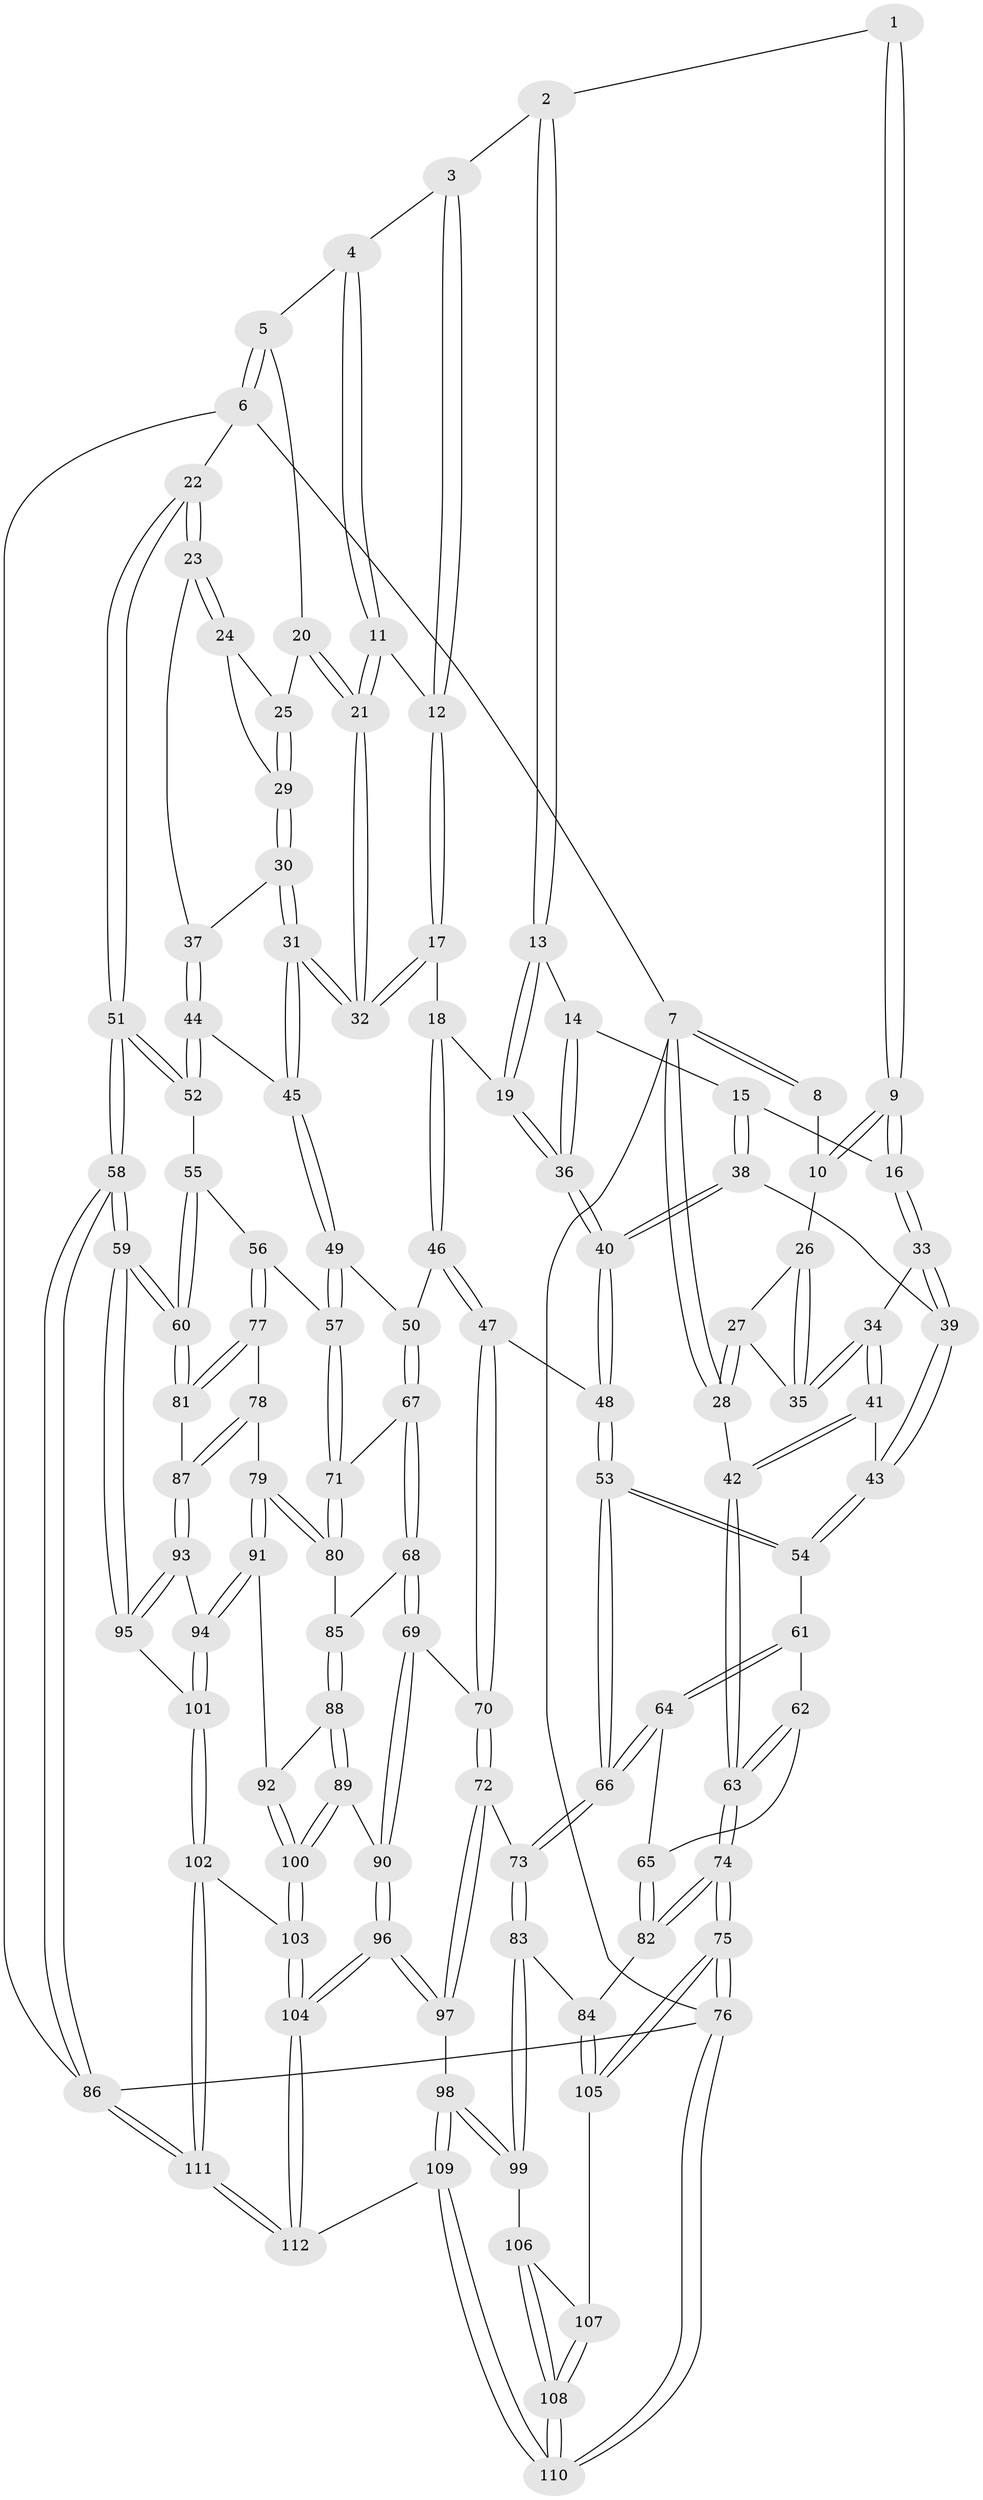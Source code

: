 // Generated by graph-tools (version 1.1) at 2025/27/03/15/25 16:27:57]
// undirected, 112 vertices, 277 edges
graph export_dot {
graph [start="1"]
  node [color=gray90,style=filled];
  1 [pos="+0.17117840400306006+0"];
  2 [pos="+0.3400656501691184+0"];
  3 [pos="+0.5201417655340278+0"];
  4 [pos="+0.6925076111181491+0"];
  5 [pos="+1+0"];
  6 [pos="+1+0"];
  7 [pos="+0+0"];
  8 [pos="+0+0"];
  9 [pos="+0.11908449548994965+0.06974337828522613"];
  10 [pos="+0.06048698396930376+0.06302891506442045"];
  11 [pos="+0.7001017917611854+0.08126006629401358"];
  12 [pos="+0.5396393553913652+0.07103894842375025"];
  13 [pos="+0.31474568392231+0"];
  14 [pos="+0.28472920968390614+0.03936982634497803"];
  15 [pos="+0.22433598187561016+0.10863889831123072"];
  16 [pos="+0.15278114218116903+0.10277574555491532"];
  17 [pos="+0.4996815127449027+0.16481181284264668"];
  18 [pos="+0.49885535727243974+0.1655784058081544"];
  19 [pos="+0.4763329023108214+0.16790895889792926"];
  20 [pos="+0.8822502928576087+0.004752834696890726"];
  21 [pos="+0.7373364258431206+0.13963848589195763"];
  22 [pos="+1+0.09646423427391272"];
  23 [pos="+1+0.13062771612466995"];
  24 [pos="+0.9732183273616652+0.1237740567556541"];
  25 [pos="+0.8921976513472774+0.05465290553174934"];
  26 [pos="+0.037801048020776905+0.07295969695789131"];
  27 [pos="+0+0.08783635691827978"];
  28 [pos="+0+0.06793943015701016"];
  29 [pos="+0.8982462263593438+0.14340536687322725"];
  30 [pos="+0.8892098642170587+0.17131432786548836"];
  31 [pos="+0.7531237399460983+0.21577133133896756"];
  32 [pos="+0.7381685054666576+0.18434012087909796"];
  33 [pos="+0.10961147381904571+0.16509176975558545"];
  34 [pos="+0.06118487265593524+0.18528840096347496"];
  35 [pos="+0.057455552840746306+0.18006277935956516"];
  36 [pos="+0.39320936309511756+0.2240374316042809"];
  37 [pos="+0.9382250727198491+0.2066479414787653"];
  38 [pos="+0.24645521519813354+0.18067190546868767"];
  39 [pos="+0.16027532183077867+0.2619020207227921"];
  40 [pos="+0.35122878250436873+0.2646083836462516"];
  41 [pos="+0.028653683166470715+0.24434379168939144"];
  42 [pos="+0+0.27729350165967137"];
  43 [pos="+0.13636981063083212+0.33299558419088227"];
  44 [pos="+0.9360547294523204+0.3111451898214817"];
  45 [pos="+0.751028276743706+0.27130496291268164"];
  46 [pos="+0.5807150558768428+0.3429908860354348"];
  47 [pos="+0.40531475069015194+0.3933765166367926"];
  48 [pos="+0.34171430458535956+0.3426923269411361"];
  49 [pos="+0.7085018641423365+0.35268547828982194"];
  50 [pos="+0.631404915428155+0.36724803874974327"];
  51 [pos="+1+0.3810328494605522"];
  52 [pos="+0.9581826221517329+0.33409338098470337"];
  53 [pos="+0.214379473837905+0.39998401408148826"];
  54 [pos="+0.14410744293340655+0.3606089458875831"];
  55 [pos="+0.9187661367321499+0.3801925887215726"];
  56 [pos="+0.7859973773005723+0.4552082645230245"];
  57 [pos="+0.7821379785219306+0.45293317628114366"];
  58 [pos="+1+0.6868739460003798"];
  59 [pos="+1+0.6839380269254427"];
  60 [pos="+0.9575472036801205+0.5825673862136728"];
  61 [pos="+0.10967158367812278+0.3786624608580449"];
  62 [pos="+0.016187021635727654+0.4046889635135855"];
  63 [pos="+0+0.40488991163213983"];
  64 [pos="+0.0754778505483239+0.5171788950211845"];
  65 [pos="+0.06159526056762547+0.5264959494368219"];
  66 [pos="+0.2154912106013543+0.501065703919066"];
  67 [pos="+0.592997410734076+0.4650467024877459"];
  68 [pos="+0.5426228516761489+0.526039990569568"];
  69 [pos="+0.45584166302924856+0.5776314107899765"];
  70 [pos="+0.44097813477656594+0.5740761644724756"];
  71 [pos="+0.684336721075853+0.555983184591486"];
  72 [pos="+0.4070817644258516+0.5908759426299044"];
  73 [pos="+0.2410730976837166+0.5833242304459191"];
  74 [pos="+0+0.567945106654431"];
  75 [pos="+0+0.9515411862157362"];
  76 [pos="+0+1"];
  77 [pos="+0.7976671079231598+0.47034291710897697"];
  78 [pos="+0.7494945693655607+0.6091804969924982"];
  79 [pos="+0.6806654444733625+0.6011182508442433"];
  80 [pos="+0.6729694524510963+0.5952905606781376"];
  81 [pos="+0.9120201435141957+0.5695812144334963"];
  82 [pos="+0.035721685401674155+0.5668774709076051"];
  83 [pos="+0.1867733021789939+0.6560108420408411"];
  84 [pos="+0.14185637549790664+0.660010732636301"];
  85 [pos="+0.6724149772380436+0.5954486220362597"];
  86 [pos="+1+1"];
  87 [pos="+0.7905587712738625+0.6453411343691828"];
  88 [pos="+0.6174237417795512+0.6437570461439475"];
  89 [pos="+0.5518236608002498+0.6675594548304732"];
  90 [pos="+0.5195991410707882+0.6531221545120413"];
  91 [pos="+0.7122692043772453+0.6972231733938871"];
  92 [pos="+0.6822363669720533+0.7084986778827527"];
  93 [pos="+0.7851233887144493+0.6626154404001151"];
  94 [pos="+0.7635215813313936+0.7121118298992236"];
  95 [pos="+0.9665928509863345+0.7391468054196216"];
  96 [pos="+0.45256771009626945+0.8339030961345758"];
  97 [pos="+0.36026856243984257+0.7951744444107824"];
  98 [pos="+0.3110597838933663+0.8080894731935688"];
  99 [pos="+0.2334756354907023+0.7558561300241105"];
  100 [pos="+0.6147047648244054+0.7780797993590705"];
  101 [pos="+0.7975166537537641+0.7890580550143467"];
  102 [pos="+0.7865397915054733+0.8093631718014351"];
  103 [pos="+0.6182770143465958+0.9184673433768661"];
  104 [pos="+0.5856206456101747+0.9754367699223069"];
  105 [pos="+0.00627444242977179+0.7743000713834104"];
  106 [pos="+0.2022839339349092+0.7858398763528406"];
  107 [pos="+0.10521305741281113+0.8088100613301209"];
  108 [pos="+0.15745803113513215+0.8752927154457187"];
  109 [pos="+0.19291870220435156+1"];
  110 [pos="+0.14745596134802158+1"];
  111 [pos="+1+1"];
  112 [pos="+0.5838205493829519+1"];
  1 -- 2;
  1 -- 9;
  1 -- 9;
  2 -- 3;
  2 -- 13;
  2 -- 13;
  3 -- 4;
  3 -- 12;
  3 -- 12;
  4 -- 5;
  4 -- 11;
  4 -- 11;
  5 -- 6;
  5 -- 6;
  5 -- 20;
  6 -- 7;
  6 -- 22;
  6 -- 86;
  7 -- 8;
  7 -- 8;
  7 -- 28;
  7 -- 28;
  7 -- 76;
  8 -- 10;
  9 -- 10;
  9 -- 10;
  9 -- 16;
  9 -- 16;
  10 -- 26;
  11 -- 12;
  11 -- 21;
  11 -- 21;
  12 -- 17;
  12 -- 17;
  13 -- 14;
  13 -- 19;
  13 -- 19;
  14 -- 15;
  14 -- 36;
  14 -- 36;
  15 -- 16;
  15 -- 38;
  15 -- 38;
  16 -- 33;
  16 -- 33;
  17 -- 18;
  17 -- 32;
  17 -- 32;
  18 -- 19;
  18 -- 46;
  18 -- 46;
  19 -- 36;
  19 -- 36;
  20 -- 21;
  20 -- 21;
  20 -- 25;
  21 -- 32;
  21 -- 32;
  22 -- 23;
  22 -- 23;
  22 -- 51;
  22 -- 51;
  23 -- 24;
  23 -- 24;
  23 -- 37;
  24 -- 25;
  24 -- 29;
  25 -- 29;
  25 -- 29;
  26 -- 27;
  26 -- 35;
  26 -- 35;
  27 -- 28;
  27 -- 28;
  27 -- 35;
  28 -- 42;
  29 -- 30;
  29 -- 30;
  30 -- 31;
  30 -- 31;
  30 -- 37;
  31 -- 32;
  31 -- 32;
  31 -- 45;
  31 -- 45;
  33 -- 34;
  33 -- 39;
  33 -- 39;
  34 -- 35;
  34 -- 35;
  34 -- 41;
  34 -- 41;
  36 -- 40;
  36 -- 40;
  37 -- 44;
  37 -- 44;
  38 -- 39;
  38 -- 40;
  38 -- 40;
  39 -- 43;
  39 -- 43;
  40 -- 48;
  40 -- 48;
  41 -- 42;
  41 -- 42;
  41 -- 43;
  42 -- 63;
  42 -- 63;
  43 -- 54;
  43 -- 54;
  44 -- 45;
  44 -- 52;
  44 -- 52;
  45 -- 49;
  45 -- 49;
  46 -- 47;
  46 -- 47;
  46 -- 50;
  47 -- 48;
  47 -- 70;
  47 -- 70;
  48 -- 53;
  48 -- 53;
  49 -- 50;
  49 -- 57;
  49 -- 57;
  50 -- 67;
  50 -- 67;
  51 -- 52;
  51 -- 52;
  51 -- 58;
  51 -- 58;
  52 -- 55;
  53 -- 54;
  53 -- 54;
  53 -- 66;
  53 -- 66;
  54 -- 61;
  55 -- 56;
  55 -- 60;
  55 -- 60;
  56 -- 57;
  56 -- 77;
  56 -- 77;
  57 -- 71;
  57 -- 71;
  58 -- 59;
  58 -- 59;
  58 -- 86;
  58 -- 86;
  59 -- 60;
  59 -- 60;
  59 -- 95;
  59 -- 95;
  60 -- 81;
  60 -- 81;
  61 -- 62;
  61 -- 64;
  61 -- 64;
  62 -- 63;
  62 -- 63;
  62 -- 65;
  63 -- 74;
  63 -- 74;
  64 -- 65;
  64 -- 66;
  64 -- 66;
  65 -- 82;
  65 -- 82;
  66 -- 73;
  66 -- 73;
  67 -- 68;
  67 -- 68;
  67 -- 71;
  68 -- 69;
  68 -- 69;
  68 -- 85;
  69 -- 70;
  69 -- 90;
  69 -- 90;
  70 -- 72;
  70 -- 72;
  71 -- 80;
  71 -- 80;
  72 -- 73;
  72 -- 97;
  72 -- 97;
  73 -- 83;
  73 -- 83;
  74 -- 75;
  74 -- 75;
  74 -- 82;
  74 -- 82;
  75 -- 76;
  75 -- 76;
  75 -- 105;
  75 -- 105;
  76 -- 110;
  76 -- 110;
  76 -- 86;
  77 -- 78;
  77 -- 81;
  77 -- 81;
  78 -- 79;
  78 -- 87;
  78 -- 87;
  79 -- 80;
  79 -- 80;
  79 -- 91;
  79 -- 91;
  80 -- 85;
  81 -- 87;
  82 -- 84;
  83 -- 84;
  83 -- 99;
  83 -- 99;
  84 -- 105;
  84 -- 105;
  85 -- 88;
  85 -- 88;
  86 -- 111;
  86 -- 111;
  87 -- 93;
  87 -- 93;
  88 -- 89;
  88 -- 89;
  88 -- 92;
  89 -- 90;
  89 -- 100;
  89 -- 100;
  90 -- 96;
  90 -- 96;
  91 -- 92;
  91 -- 94;
  91 -- 94;
  92 -- 100;
  92 -- 100;
  93 -- 94;
  93 -- 95;
  93 -- 95;
  94 -- 101;
  94 -- 101;
  95 -- 101;
  96 -- 97;
  96 -- 97;
  96 -- 104;
  96 -- 104;
  97 -- 98;
  98 -- 99;
  98 -- 99;
  98 -- 109;
  98 -- 109;
  99 -- 106;
  100 -- 103;
  100 -- 103;
  101 -- 102;
  101 -- 102;
  102 -- 103;
  102 -- 111;
  102 -- 111;
  103 -- 104;
  103 -- 104;
  104 -- 112;
  104 -- 112;
  105 -- 107;
  106 -- 107;
  106 -- 108;
  106 -- 108;
  107 -- 108;
  107 -- 108;
  108 -- 110;
  108 -- 110;
  109 -- 110;
  109 -- 110;
  109 -- 112;
  111 -- 112;
  111 -- 112;
}
